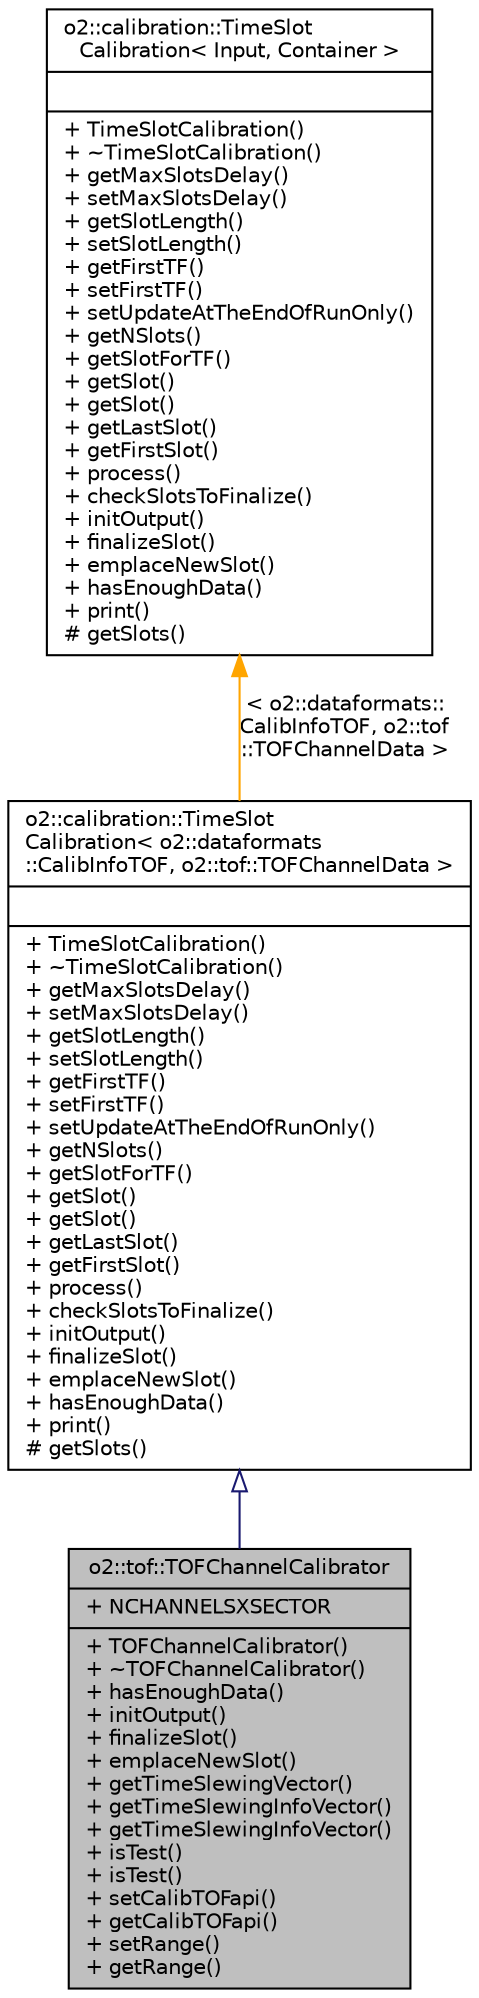 digraph "o2::tof::TOFChannelCalibrator"
{
 // INTERACTIVE_SVG=YES
  bgcolor="transparent";
  edge [fontname="Helvetica",fontsize="10",labelfontname="Helvetica",labelfontsize="10"];
  node [fontname="Helvetica",fontsize="10",shape=record];
  Node0 [label="{o2::tof::TOFChannelCalibrator\n|+ NCHANNELSXSECTOR\l|+ TOFChannelCalibrator()\l+ ~TOFChannelCalibrator()\l+ hasEnoughData()\l+ initOutput()\l+ finalizeSlot()\l+ emplaceNewSlot()\l+ getTimeSlewingVector()\l+ getTimeSlewingInfoVector()\l+ getTimeSlewingInfoVector()\l+ isTest()\l+ isTest()\l+ setCalibTOFapi()\l+ getCalibTOFapi()\l+ setRange()\l+ getRange()\l}",height=0.2,width=0.4,color="black", fillcolor="grey75", style="filled", fontcolor="black"];
  Node1 -> Node0 [dir="back",color="midnightblue",fontsize="10",style="solid",arrowtail="onormal",fontname="Helvetica"];
  Node1 [label="{o2::calibration::TimeSlot\lCalibration\< o2::dataformats\l::CalibInfoTOF, o2::tof::TOFChannelData \>\n||+ TimeSlotCalibration()\l+ ~TimeSlotCalibration()\l+ getMaxSlotsDelay()\l+ setMaxSlotsDelay()\l+ getSlotLength()\l+ setSlotLength()\l+ getFirstTF()\l+ setFirstTF()\l+ setUpdateAtTheEndOfRunOnly()\l+ getNSlots()\l+ getSlotForTF()\l+ getSlot()\l+ getSlot()\l+ getLastSlot()\l+ getFirstSlot()\l+ process()\l+ checkSlotsToFinalize()\l+ initOutput()\l+ finalizeSlot()\l+ emplaceNewSlot()\l+ hasEnoughData()\l+ print()\l# getSlots()\l}",height=0.2,width=0.4,color="black",URL="$d7/d9d/classo2_1_1calibration_1_1TimeSlotCalibration.html"];
  Node2 -> Node1 [dir="back",color="orange",fontsize="10",style="solid",label=" \< o2::dataformats::\lCalibInfoTOF, o2::tof\l::TOFChannelData \>" ,fontname="Helvetica"];
  Node2 [label="{o2::calibration::TimeSlot\lCalibration\< Input, Container \>\n||+ TimeSlotCalibration()\l+ ~TimeSlotCalibration()\l+ getMaxSlotsDelay()\l+ setMaxSlotsDelay()\l+ getSlotLength()\l+ setSlotLength()\l+ getFirstTF()\l+ setFirstTF()\l+ setUpdateAtTheEndOfRunOnly()\l+ getNSlots()\l+ getSlotForTF()\l+ getSlot()\l+ getSlot()\l+ getLastSlot()\l+ getFirstSlot()\l+ process()\l+ checkSlotsToFinalize()\l+ initOutput()\l+ finalizeSlot()\l+ emplaceNewSlot()\l+ hasEnoughData()\l+ print()\l# getSlots()\l}",height=0.2,width=0.4,color="black",URL="$d7/d9d/classo2_1_1calibration_1_1TimeSlotCalibration.html"];
}
